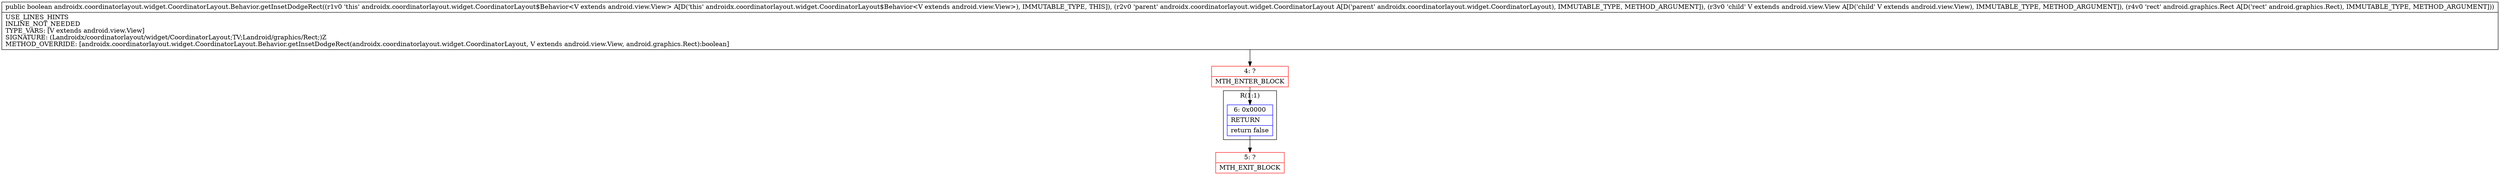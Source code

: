 digraph "CFG forandroidx.coordinatorlayout.widget.CoordinatorLayout.Behavior.getInsetDodgeRect(Landroidx\/coordinatorlayout\/widget\/CoordinatorLayout;Landroid\/view\/View;Landroid\/graphics\/Rect;)Z" {
subgraph cluster_Region_1552261536 {
label = "R(1:1)";
node [shape=record,color=blue];
Node_6 [shape=record,label="{6\:\ 0x0000|RETURN\l|return false\l}"];
}
Node_4 [shape=record,color=red,label="{4\:\ ?|MTH_ENTER_BLOCK\l}"];
Node_5 [shape=record,color=red,label="{5\:\ ?|MTH_EXIT_BLOCK\l}"];
MethodNode[shape=record,label="{public boolean androidx.coordinatorlayout.widget.CoordinatorLayout.Behavior.getInsetDodgeRect((r1v0 'this' androidx.coordinatorlayout.widget.CoordinatorLayout$Behavior\<V extends android.view.View\> A[D('this' androidx.coordinatorlayout.widget.CoordinatorLayout$Behavior\<V extends android.view.View\>), IMMUTABLE_TYPE, THIS]), (r2v0 'parent' androidx.coordinatorlayout.widget.CoordinatorLayout A[D('parent' androidx.coordinatorlayout.widget.CoordinatorLayout), IMMUTABLE_TYPE, METHOD_ARGUMENT]), (r3v0 'child' V extends android.view.View A[D('child' V extends android.view.View), IMMUTABLE_TYPE, METHOD_ARGUMENT]), (r4v0 'rect' android.graphics.Rect A[D('rect' android.graphics.Rect), IMMUTABLE_TYPE, METHOD_ARGUMENT]))  | USE_LINES_HINTS\lINLINE_NOT_NEEDED\lTYPE_VARS: [V extends android.view.View]\lSIGNATURE: (Landroidx\/coordinatorlayout\/widget\/CoordinatorLayout;TV;Landroid\/graphics\/Rect;)Z\lMETHOD_OVERRIDE: [androidx.coordinatorlayout.widget.CoordinatorLayout.Behavior.getInsetDodgeRect(androidx.coordinatorlayout.widget.CoordinatorLayout, V extends android.view.View, android.graphics.Rect):boolean]\l}"];
MethodNode -> Node_4;Node_6 -> Node_5;
Node_4 -> Node_6;
}


